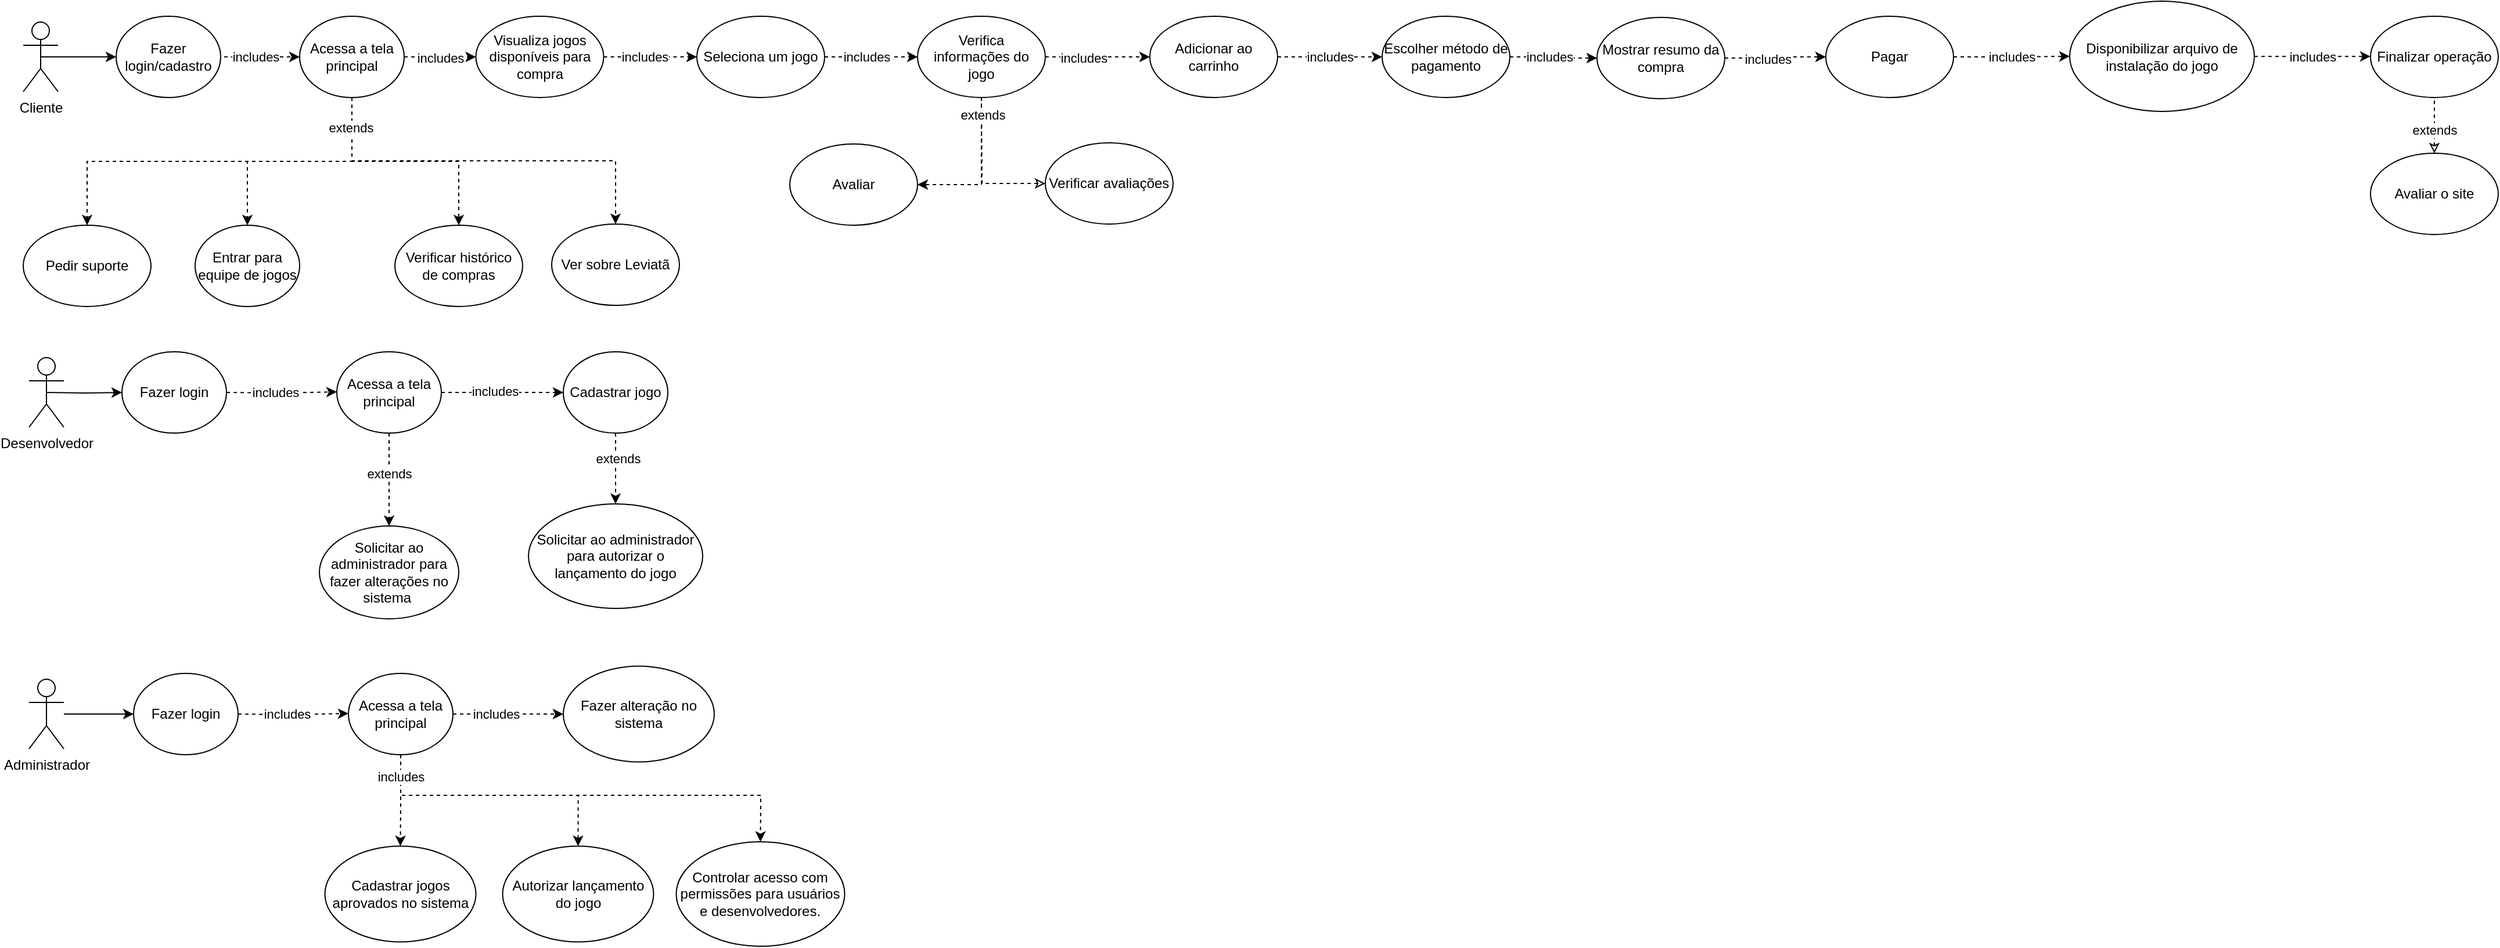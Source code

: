 <mxfile version="27.1.1">
  <diagram name="Página-1" id="Bsxxnvs8qtEZHKtKC8Yh">
    <mxGraphModel dx="1090" dy="581" grid="1" gridSize="10" guides="1" tooltips="1" connect="1" arrows="1" fold="1" page="1" pageScale="1" pageWidth="1169" pageHeight="827" math="0" shadow="0">
      <root>
        <mxCell id="0" />
        <mxCell id="1" parent="0" />
        <mxCell id="EpVNcyplSA3NN8GrZNjh-2" style="edgeStyle=orthogonalEdgeStyle;rounded=0;orthogonalLoop=1;jettySize=auto;html=1;exitX=0.5;exitY=0.5;exitDx=0;exitDy=0;exitPerimeter=0;dashed=1;" parent="1" source="KrUmVmu7B1nG0iVp00is-24" target="EpVNcyplSA3NN8GrZNjh-1" edge="1">
          <mxGeometry relative="1" as="geometry" />
        </mxCell>
        <mxCell id="KrUmVmu7B1nG0iVp00is-26" value="includes" style="edgeLabel;html=1;align=center;verticalAlign=middle;resizable=0;points=[];" parent="EpVNcyplSA3NN8GrZNjh-2" connectable="0" vertex="1">
          <mxGeometry x="0.417" y="-2" relative="1" as="geometry">
            <mxPoint x="-5" y="-2" as="offset" />
          </mxGeometry>
        </mxCell>
        <mxCell id="d0Vb6hVWw6ixuOEntkjy-2" value="Cliente" style="shape=umlActor;verticalLabelPosition=bottom;verticalAlign=top;html=1;outlineConnect=0;" parent="1" vertex="1">
          <mxGeometry x="38" y="35" width="30" height="60" as="geometry" />
        </mxCell>
        <mxCell id="rEEq0HjLZOkwawsSutK7-14" style="edgeStyle=orthogonalEdgeStyle;rounded=0;orthogonalLoop=1;jettySize=auto;html=1;entryX=0;entryY=0.5;entryDx=0;entryDy=0;" parent="1" source="d0Vb6hVWw6ixuOEntkjy-3" target="rEEq0HjLZOkwawsSutK7-11" edge="1">
          <mxGeometry relative="1" as="geometry" />
        </mxCell>
        <mxCell id="d0Vb6hVWw6ixuOEntkjy-3" value="Administrador" style="shape=umlActor;verticalLabelPosition=bottom;verticalAlign=top;html=1;outlineConnect=0;" parent="1" vertex="1">
          <mxGeometry x="43" y="601" width="30" height="60" as="geometry" />
        </mxCell>
        <mxCell id="d0Vb6hVWw6ixuOEntkjy-7" value="Desenvolvedor" style="shape=umlActor;verticalLabelPosition=bottom;verticalAlign=top;html=1;outlineConnect=0;" parent="1" vertex="1">
          <mxGeometry x="43" y="324" width="30" height="60" as="geometry" />
        </mxCell>
        <mxCell id="mZIfKQghD8mnKfqH-fNq-4" style="edgeStyle=orthogonalEdgeStyle;rounded=0;orthogonalLoop=1;jettySize=auto;html=1;entryX=0;entryY=0.5;entryDx=0;entryDy=0;dashed=1;" parent="1" source="EpVNcyplSA3NN8GrZNjh-1" target="mZIfKQghD8mnKfqH-fNq-3" edge="1">
          <mxGeometry relative="1" as="geometry" />
        </mxCell>
        <mxCell id="mZIfKQghD8mnKfqH-fNq-25" value="includes" style="edgeLabel;html=1;align=center;verticalAlign=middle;resizable=0;points=[];" parent="mZIfKQghD8mnKfqH-fNq-4" connectable="0" vertex="1">
          <mxGeometry x="-0.006" y="-1" relative="1" as="geometry">
            <mxPoint as="offset" />
          </mxGeometry>
        </mxCell>
        <mxCell id="2TN9v1s1748Gf6F8mhCl-3" style="edgeStyle=orthogonalEdgeStyle;rounded=0;orthogonalLoop=1;jettySize=auto;html=1;exitX=0.5;exitY=1;exitDx=0;exitDy=0;entryX=0.5;entryY=0;entryDx=0;entryDy=0;dashed=1;" edge="1" parent="1" source="EpVNcyplSA3NN8GrZNjh-1" target="2TN9v1s1748Gf6F8mhCl-1">
          <mxGeometry relative="1" as="geometry" />
        </mxCell>
        <mxCell id="2TN9v1s1748Gf6F8mhCl-4" style="edgeStyle=orthogonalEdgeStyle;rounded=0;orthogonalLoop=1;jettySize=auto;html=1;exitX=0.5;exitY=1;exitDx=0;exitDy=0;entryX=0.5;entryY=0;entryDx=0;entryDy=0;dashed=1;" edge="1" parent="1" source="EpVNcyplSA3NN8GrZNjh-1" target="2TN9v1s1748Gf6F8mhCl-2">
          <mxGeometry relative="1" as="geometry" />
        </mxCell>
        <mxCell id="2TN9v1s1748Gf6F8mhCl-5" style="edgeStyle=orthogonalEdgeStyle;rounded=0;orthogonalLoop=1;jettySize=auto;html=1;exitX=0.5;exitY=1;exitDx=0;exitDy=0;entryX=0.5;entryY=0;entryDx=0;entryDy=0;dashed=1;" edge="1" parent="1" source="EpVNcyplSA3NN8GrZNjh-1" target="KrUmVmu7B1nG0iVp00is-20">
          <mxGeometry relative="1" as="geometry" />
        </mxCell>
        <mxCell id="2TN9v1s1748Gf6F8mhCl-6" style="edgeStyle=orthogonalEdgeStyle;rounded=0;orthogonalLoop=1;jettySize=auto;html=1;exitX=0.5;exitY=1;exitDx=0;exitDy=0;entryX=0.5;entryY=0;entryDx=0;entryDy=0;dashed=1;" edge="1" parent="1" source="EpVNcyplSA3NN8GrZNjh-1" target="KrUmVmu7B1nG0iVp00is-18">
          <mxGeometry relative="1" as="geometry" />
        </mxCell>
        <mxCell id="2TN9v1s1748Gf6F8mhCl-7" value="extends" style="edgeLabel;html=1;align=center;verticalAlign=middle;resizable=0;points=[];" vertex="1" connectable="0" parent="2TN9v1s1748Gf6F8mhCl-6">
          <mxGeometry x="-0.743" y="-1" relative="1" as="geometry">
            <mxPoint as="offset" />
          </mxGeometry>
        </mxCell>
        <mxCell id="EpVNcyplSA3NN8GrZNjh-1" value="&lt;font style=&quot;vertical-align: inherit;&quot;&gt;&lt;font style=&quot;vertical-align: inherit;&quot;&gt;Acessa a tela principal&lt;/font&gt;&lt;/font&gt;" style="ellipse;whiteSpace=wrap;html=1;" parent="1" vertex="1">
          <mxGeometry x="276" y="30" width="90" height="70" as="geometry" />
        </mxCell>
        <mxCell id="mZIfKQghD8mnKfqH-fNq-6" style="edgeStyle=orthogonalEdgeStyle;rounded=0;orthogonalLoop=1;jettySize=auto;html=1;entryX=0;entryY=0.5;entryDx=0;entryDy=0;dashed=1;" parent="1" source="mZIfKQghD8mnKfqH-fNq-3" target="mZIfKQghD8mnKfqH-fNq-5" edge="1">
          <mxGeometry relative="1" as="geometry" />
        </mxCell>
        <mxCell id="mZIfKQghD8mnKfqH-fNq-28" value="includes" style="edgeLabel;html=1;align=center;verticalAlign=middle;resizable=0;points=[];" parent="mZIfKQghD8mnKfqH-fNq-6" connectable="0" vertex="1">
          <mxGeometry x="-0.125" relative="1" as="geometry">
            <mxPoint as="offset" />
          </mxGeometry>
        </mxCell>
        <mxCell id="mZIfKQghD8mnKfqH-fNq-3" value="&lt;font style=&quot;vertical-align: inherit;&quot;&gt;&lt;font style=&quot;vertical-align: inherit;&quot;&gt;&lt;font style=&quot;vertical-align: inherit;&quot;&gt;&lt;font style=&quot;vertical-align: inherit;&quot;&gt;Visualiza jogos disponíveis para compra&lt;/font&gt;&lt;/font&gt;&lt;/font&gt;&lt;/font&gt;" style="ellipse;whiteSpace=wrap;html=1;" parent="1" vertex="1">
          <mxGeometry x="427.75" y="30" width="110" height="70" as="geometry" />
        </mxCell>
        <mxCell id="mZIfKQghD8mnKfqH-fNq-8" style="edgeStyle=orthogonalEdgeStyle;rounded=0;orthogonalLoop=1;jettySize=auto;html=1;entryX=0;entryY=0.5;entryDx=0;entryDy=0;dashed=1;" parent="1" source="mZIfKQghD8mnKfqH-fNq-5" target="mZIfKQghD8mnKfqH-fNq-7" edge="1">
          <mxGeometry relative="1" as="geometry" />
        </mxCell>
        <mxCell id="KrUmVmu7B1nG0iVp00is-1" value="includes" style="edgeLabel;html=1;align=center;verticalAlign=middle;resizable=0;points=[];" parent="mZIfKQghD8mnKfqH-fNq-8" connectable="0" vertex="1">
          <mxGeometry x="-0.1" relative="1" as="geometry">
            <mxPoint as="offset" />
          </mxGeometry>
        </mxCell>
        <mxCell id="mZIfKQghD8mnKfqH-fNq-5" value="&lt;font style=&quot;vertical-align: inherit;&quot;&gt;&lt;font style=&quot;vertical-align: inherit;&quot;&gt;&lt;font style=&quot;vertical-align: inherit;&quot;&gt;&lt;font style=&quot;vertical-align: inherit;&quot;&gt;&lt;font style=&quot;vertical-align: inherit;&quot;&gt;&lt;font style=&quot;vertical-align: inherit;&quot;&gt;Seleciona um jogo&lt;/font&gt;&lt;/font&gt;&lt;/font&gt;&lt;/font&gt;&lt;/font&gt;&lt;/font&gt;" style="ellipse;whiteSpace=wrap;html=1;" parent="1" vertex="1">
          <mxGeometry x="618" y="30" width="110" height="70" as="geometry" />
        </mxCell>
        <mxCell id="mZIfKQghD8mnKfqH-fNq-10" style="edgeStyle=orthogonalEdgeStyle;rounded=0;orthogonalLoop=1;jettySize=auto;html=1;entryX=0;entryY=0.5;entryDx=0;entryDy=0;dashed=1;" parent="1" source="mZIfKQghD8mnKfqH-fNq-7" target="mZIfKQghD8mnKfqH-fNq-9" edge="1">
          <mxGeometry relative="1" as="geometry" />
        </mxCell>
        <mxCell id="KrUmVmu7B1nG0iVp00is-2" value="includes" style="edgeLabel;html=1;align=center;verticalAlign=middle;resizable=0;points=[];" parent="mZIfKQghD8mnKfqH-fNq-10" connectable="0" vertex="1">
          <mxGeometry x="-0.267" y="-1" relative="1" as="geometry">
            <mxPoint as="offset" />
          </mxGeometry>
        </mxCell>
        <mxCell id="2TN9v1s1748Gf6F8mhCl-13" style="edgeStyle=orthogonalEdgeStyle;rounded=0;orthogonalLoop=1;jettySize=auto;html=1;exitX=0.5;exitY=1;exitDx=0;exitDy=0;entryX=1;entryY=0.5;entryDx=0;entryDy=0;dashed=1;" edge="1" parent="1" source="mZIfKQghD8mnKfqH-fNq-7" target="2TN9v1s1748Gf6F8mhCl-12">
          <mxGeometry relative="1" as="geometry" />
        </mxCell>
        <mxCell id="mZIfKQghD8mnKfqH-fNq-7" value="&lt;font style=&quot;vertical-align: inherit;&quot;&gt;&lt;font style=&quot;vertical-align: inherit;&quot;&gt;&lt;font style=&quot;vertical-align: inherit;&quot;&gt;&lt;font style=&quot;vertical-align: inherit;&quot;&gt;Verifica informações do jogo&lt;/font&gt;&lt;/font&gt;&lt;/font&gt;&lt;/font&gt;" style="ellipse;whiteSpace=wrap;html=1;" parent="1" vertex="1">
          <mxGeometry x="808" y="30" width="110" height="70" as="geometry" />
        </mxCell>
        <mxCell id="mZIfKQghD8mnKfqH-fNq-12" style="edgeStyle=orthogonalEdgeStyle;rounded=0;orthogonalLoop=1;jettySize=auto;html=1;dashed=1;" parent="1" source="2TN9v1s1748Gf6F8mhCl-8" target="mZIfKQghD8mnKfqH-fNq-11" edge="1">
          <mxGeometry relative="1" as="geometry" />
        </mxCell>
        <mxCell id="2TN9v1s1748Gf6F8mhCl-11" value="includes" style="edgeLabel;html=1;align=center;verticalAlign=middle;resizable=0;points=[];" vertex="1" connectable="0" parent="mZIfKQghD8mnKfqH-fNq-12">
          <mxGeometry x="-0.167" y="-1" relative="1" as="geometry">
            <mxPoint as="offset" />
          </mxGeometry>
        </mxCell>
        <mxCell id="mZIfKQghD8mnKfqH-fNq-9" value="&lt;font style=&quot;vertical-align: inherit;&quot;&gt;&lt;font style=&quot;vertical-align: inherit;&quot;&gt;Adicionar ao carrinho&lt;/font&gt;&lt;/font&gt;" style="ellipse;whiteSpace=wrap;html=1;" parent="1" vertex="1">
          <mxGeometry x="1008" y="30" width="110" height="70" as="geometry" />
        </mxCell>
        <mxCell id="mZIfKQghD8mnKfqH-fNq-17" style="edgeStyle=orthogonalEdgeStyle;rounded=0;orthogonalLoop=1;jettySize=auto;html=1;entryX=0;entryY=0.5;entryDx=0;entryDy=0;dashed=1;" parent="1" source="mZIfKQghD8mnKfqH-fNq-11" target="mZIfKQghD8mnKfqH-fNq-16" edge="1">
          <mxGeometry relative="1" as="geometry" />
        </mxCell>
        <mxCell id="KrUmVmu7B1nG0iVp00is-4" value="includes" style="edgeLabel;html=1;align=center;verticalAlign=middle;resizable=0;points=[];" parent="mZIfKQghD8mnKfqH-fNq-17" connectable="0" vertex="1">
          <mxGeometry relative="1" as="geometry">
            <mxPoint as="offset" />
          </mxGeometry>
        </mxCell>
        <mxCell id="mZIfKQghD8mnKfqH-fNq-11" value="Pagar" style="ellipse;whiteSpace=wrap;html=1;" parent="1" vertex="1">
          <mxGeometry x="1590" y="30" width="110" height="70" as="geometry" />
        </mxCell>
        <mxCell id="mZIfKQghD8mnKfqH-fNq-16" value="&lt;div&gt;Disponibilizar arquivo de instalação do jogo&lt;/div&gt;" style="ellipse;whiteSpace=wrap;html=1;" parent="1" vertex="1">
          <mxGeometry x="1800" y="17" width="159" height="95" as="geometry" />
        </mxCell>
        <mxCell id="mZIfKQghD8mnKfqH-fNq-19" style="edgeStyle=orthogonalEdgeStyle;rounded=0;orthogonalLoop=1;jettySize=auto;html=1;dashed=1;startArrow=classic;startFill=0;endArrow=none;endFill=1;" parent="1" source="mZIfKQghD8mnKfqH-fNq-18" edge="1">
          <mxGeometry relative="1" as="geometry">
            <mxPoint x="863" y="105.0" as="targetPoint" />
          </mxGeometry>
        </mxCell>
        <mxCell id="2TN9v1s1748Gf6F8mhCl-14" value="extends" style="edgeLabel;html=1;align=center;verticalAlign=middle;resizable=0;points=[];" vertex="1" connectable="0" parent="mZIfKQghD8mnKfqH-fNq-19">
          <mxGeometry x="0.85" y="-1" relative="1" as="geometry">
            <mxPoint as="offset" />
          </mxGeometry>
        </mxCell>
        <mxCell id="mZIfKQghD8mnKfqH-fNq-18" value="&lt;font style=&quot;vertical-align: inherit;&quot;&gt;&lt;font style=&quot;vertical-align: inherit;&quot;&gt;&lt;font style=&quot;vertical-align: inherit;&quot;&gt;&lt;font style=&quot;vertical-align: inherit;&quot;&gt;Verificar avaliações&lt;/font&gt;&lt;/font&gt;&lt;/font&gt;&lt;/font&gt;" style="ellipse;whiteSpace=wrap;html=1;" parent="1" vertex="1">
          <mxGeometry x="918" y="139" width="110" height="70" as="geometry" />
        </mxCell>
        <mxCell id="mZIfKQghD8mnKfqH-fNq-22" style="edgeStyle=orthogonalEdgeStyle;rounded=0;orthogonalLoop=1;jettySize=auto;html=1;jumpStyle=none;dashed=1;endArrow=none;startFill=0;startArrow=classic;entryX=0.5;entryY=1;entryDx=0;entryDy=0;endFill=1;" parent="1" source="mZIfKQghD8mnKfqH-fNq-24" edge="1">
          <mxGeometry relative="1" as="geometry">
            <mxPoint x="2114" y="100" as="targetPoint" />
          </mxGeometry>
        </mxCell>
        <mxCell id="mZIfKQghD8mnKfqH-fNq-23" value="extends" style="edgeLabel;html=1;align=center;verticalAlign=middle;resizable=0;points=[];" parent="mZIfKQghD8mnKfqH-fNq-22" connectable="0" vertex="1">
          <mxGeometry x="-0.161" relative="1" as="geometry">
            <mxPoint as="offset" />
          </mxGeometry>
        </mxCell>
        <mxCell id="mZIfKQghD8mnKfqH-fNq-24" value="Avaliar o site" style="ellipse;whiteSpace=wrap;html=1;" parent="1" vertex="1">
          <mxGeometry x="2059" y="148" width="110" height="70" as="geometry" />
        </mxCell>
        <mxCell id="KrUmVmu7B1nG0iVp00is-5" value="" style="edgeStyle=orthogonalEdgeStyle;rounded=0;orthogonalLoop=1;jettySize=auto;html=1;dashed=1;" parent="1" source="mZIfKQghD8mnKfqH-fNq-9" target="mZIfKQghD8mnKfqH-fNq-13" edge="1">
          <mxGeometry relative="1" as="geometry">
            <mxPoint x="1118" y="65" as="sourcePoint" />
            <mxPoint x="1348" y="65" as="targetPoint" />
          </mxGeometry>
        </mxCell>
        <mxCell id="KrUmVmu7B1nG0iVp00is-6" value="includes" style="edgeLabel;html=1;align=center;verticalAlign=middle;resizable=0;points=[];" parent="KrUmVmu7B1nG0iVp00is-5" connectable="0" vertex="1">
          <mxGeometry relative="1" as="geometry">
            <mxPoint as="offset" />
          </mxGeometry>
        </mxCell>
        <mxCell id="mZIfKQghD8mnKfqH-fNq-13" value="Escolher método de pagamento" style="ellipse;whiteSpace=wrap;html=1;" parent="1" vertex="1">
          <mxGeometry x="1208" y="30" width="110" height="70" as="geometry" />
        </mxCell>
        <mxCell id="KrUmVmu7B1nG0iVp00is-8" value="Finalizar operação" style="ellipse;whiteSpace=wrap;html=1;" parent="1" vertex="1">
          <mxGeometry x="2059" y="30" width="110" height="70" as="geometry" />
        </mxCell>
        <mxCell id="KrUmVmu7B1nG0iVp00is-9" style="edgeStyle=orthogonalEdgeStyle;rounded=0;orthogonalLoop=1;jettySize=auto;html=1;entryX=0;entryY=0.5;entryDx=0;entryDy=0;dashed=1;" parent="1" edge="1">
          <mxGeometry relative="1" as="geometry">
            <mxPoint x="1959" y="64.58" as="sourcePoint" />
            <mxPoint x="2059" y="64.58" as="targetPoint" />
          </mxGeometry>
        </mxCell>
        <mxCell id="KrUmVmu7B1nG0iVp00is-10" value="includes" style="edgeLabel;html=1;align=center;verticalAlign=middle;resizable=0;points=[];" parent="KrUmVmu7B1nG0iVp00is-9" connectable="0" vertex="1">
          <mxGeometry relative="1" as="geometry">
            <mxPoint as="offset" />
          </mxGeometry>
        </mxCell>
        <mxCell id="zKj5nAP1LcKZkt2nUuu8-2" style="edgeStyle=orthogonalEdgeStyle;rounded=0;orthogonalLoop=1;jettySize=auto;html=1;exitX=1;exitY=0.5;exitDx=0;exitDy=0;entryX=0;entryY=0.5;entryDx=0;entryDy=0;dashed=1;" parent="1" source="KrUmVmu7B1nG0iVp00is-12" target="zKj5nAP1LcKZkt2nUuu8-1" edge="1">
          <mxGeometry relative="1" as="geometry" />
        </mxCell>
        <mxCell id="zKj5nAP1LcKZkt2nUuu8-3" value="includes" style="edgeLabel;html=1;align=center;verticalAlign=middle;resizable=0;points=[];" parent="zKj5nAP1LcKZkt2nUuu8-2" connectable="0" vertex="1">
          <mxGeometry x="-0.124" y="1" relative="1" as="geometry">
            <mxPoint as="offset" />
          </mxGeometry>
        </mxCell>
        <mxCell id="zKj5nAP1LcKZkt2nUuu8-6" style="edgeStyle=orthogonalEdgeStyle;rounded=0;orthogonalLoop=1;jettySize=auto;html=1;exitX=0.5;exitY=1;exitDx=0;exitDy=0;dashed=1;" parent="1" source="KrUmVmu7B1nG0iVp00is-12" target="KrUmVmu7B1nG0iVp00is-15" edge="1">
          <mxGeometry relative="1" as="geometry" />
        </mxCell>
        <mxCell id="zKj5nAP1LcKZkt2nUuu8-7" value="extends" style="edgeLabel;html=1;align=center;verticalAlign=middle;resizable=0;points=[];" parent="zKj5nAP1LcKZkt2nUuu8-6" connectable="0" vertex="1">
          <mxGeometry x="-0.125" relative="1" as="geometry">
            <mxPoint as="offset" />
          </mxGeometry>
        </mxCell>
        <mxCell id="KrUmVmu7B1nG0iVp00is-12" value="&lt;font style=&quot;vertical-align: inherit;&quot;&gt;&lt;font style=&quot;vertical-align: inherit;&quot;&gt;Acessa a tela principal&lt;/font&gt;&lt;/font&gt;" style="ellipse;whiteSpace=wrap;html=1;" parent="1" vertex="1">
          <mxGeometry x="308" y="319" width="90" height="70" as="geometry" />
        </mxCell>
        <mxCell id="KrUmVmu7B1nG0iVp00is-15" value="&lt;font style=&quot;vertical-align: inherit;&quot;&gt;&lt;font style=&quot;vertical-align: inherit;&quot;&gt;Solicitar ao administrador para fazer alterações no sistema&amp;nbsp;&lt;/font&gt;&lt;/font&gt;" style="ellipse;whiteSpace=wrap;html=1;" parent="1" vertex="1">
          <mxGeometry x="293" y="469" width="120" height="80" as="geometry" />
        </mxCell>
        <mxCell id="KrUmVmu7B1nG0iVp00is-18" value="&lt;font style=&quot;vertical-align: inherit;&quot;&gt;&lt;font style=&quot;vertical-align: inherit;&quot;&gt;&lt;font style=&quot;vertical-align: inherit;&quot;&gt;&lt;font style=&quot;vertical-align: inherit;&quot;&gt;Verificar histórico de compras&lt;/font&gt;&lt;/font&gt;&lt;/font&gt;&lt;/font&gt;" style="ellipse;whiteSpace=wrap;html=1;" parent="1" vertex="1">
          <mxGeometry x="358" y="210" width="110" height="70" as="geometry" />
        </mxCell>
        <mxCell id="KrUmVmu7B1nG0iVp00is-20" value="Entrar para equipe de jogos" style="ellipse;whiteSpace=wrap;html=1;" parent="1" vertex="1">
          <mxGeometry x="186" y="210" width="90" height="70" as="geometry" />
        </mxCell>
        <mxCell id="KrUmVmu7B1nG0iVp00is-25" value="" style="edgeStyle=orthogonalEdgeStyle;rounded=0;orthogonalLoop=1;jettySize=auto;html=1;exitX=0.5;exitY=0.5;exitDx=0;exitDy=0;exitPerimeter=0;" parent="1" source="d0Vb6hVWw6ixuOEntkjy-2" target="KrUmVmu7B1nG0iVp00is-24" edge="1">
          <mxGeometry relative="1" as="geometry">
            <mxPoint x="53" y="65" as="sourcePoint" />
            <mxPoint x="258" y="65" as="targetPoint" />
          </mxGeometry>
        </mxCell>
        <mxCell id="KrUmVmu7B1nG0iVp00is-24" value="Fazer login/cadastro" style="ellipse;whiteSpace=wrap;html=1;" parent="1" vertex="1">
          <mxGeometry x="118" y="30" width="90" height="70" as="geometry" />
        </mxCell>
        <mxCell id="KrUmVmu7B1nG0iVp00is-27" value="&lt;font style=&quot;vertical-align: inherit;&quot;&gt;&lt;font style=&quot;vertical-align: inherit;&quot;&gt;Solicitar ao administrador para autorizar o lançamento do jogo&lt;/font&gt;&lt;/font&gt;" style="ellipse;whiteSpace=wrap;html=1;" parent="1" vertex="1">
          <mxGeometry x="473" y="450" width="150" height="90" as="geometry" />
        </mxCell>
        <mxCell id="rEEq0HjLZOkwawsSutK7-1" value="&lt;div&gt;Cadastrar jogos aprovados no sistema&lt;/div&gt;" style="ellipse;whiteSpace=wrap;html=1;" parent="1" vertex="1">
          <mxGeometry x="297.75" y="744.75" width="130" height="82.5" as="geometry" />
        </mxCell>
        <mxCell id="rEEq0HjLZOkwawsSutK7-2" value="&lt;div&gt;Autorizar lançamento do jogo&lt;/div&gt;" style="ellipse;whiteSpace=wrap;html=1;" parent="1" vertex="1">
          <mxGeometry x="450.75" y="744.75" width="130" height="82.5" as="geometry" />
        </mxCell>
        <mxCell id="rEEq0HjLZOkwawsSutK7-3" value="&lt;div&gt;Fazer alteração no sistema&lt;/div&gt;" style="ellipse;whiteSpace=wrap;html=1;" parent="1" vertex="1">
          <mxGeometry x="503" y="589.75" width="130" height="82.5" as="geometry" />
        </mxCell>
        <mxCell id="rEEq0HjLZOkwawsSutK7-4" value="&lt;div&gt;Controlar acesso com permissões para usuários e desenvolvedores.&lt;/div&gt;" style="ellipse;whiteSpace=wrap;html=1;" parent="1" vertex="1">
          <mxGeometry x="600.25" y="741" width="145" height="90" as="geometry" />
        </mxCell>
        <mxCell id="rEEq0HjLZOkwawsSutK7-6" value="" style="edgeStyle=orthogonalEdgeStyle;rounded=0;orthogonalLoop=1;jettySize=auto;html=1;exitX=0.5;exitY=0.5;exitDx=0;exitDy=0;exitPerimeter=0;" parent="1" target="rEEq0HjLZOkwawsSutK7-5" edge="1">
          <mxGeometry relative="1" as="geometry">
            <mxPoint x="58" y="354" as="sourcePoint" />
            <mxPoint x="258" y="354" as="targetPoint" />
          </mxGeometry>
        </mxCell>
        <mxCell id="rEEq0HjLZOkwawsSutK7-5" value="Fazer login" style="ellipse;whiteSpace=wrap;html=1;" parent="1" vertex="1">
          <mxGeometry x="123" y="319" width="90" height="70" as="geometry" />
        </mxCell>
        <mxCell id="rEEq0HjLZOkwawsSutK7-7" style="edgeStyle=orthogonalEdgeStyle;rounded=0;orthogonalLoop=1;jettySize=auto;html=1;dashed=1;" parent="1" edge="1">
          <mxGeometry relative="1" as="geometry">
            <mxPoint x="213" y="354" as="sourcePoint" />
            <mxPoint x="308" y="353.5" as="targetPoint" />
          </mxGeometry>
        </mxCell>
        <mxCell id="rEEq0HjLZOkwawsSutK7-8" value="includes" style="edgeLabel;html=1;align=center;verticalAlign=middle;resizable=0;points=[];" parent="rEEq0HjLZOkwawsSutK7-7" connectable="0" vertex="1">
          <mxGeometry x="0.417" y="-2" relative="1" as="geometry">
            <mxPoint x="-25" y="-2" as="offset" />
          </mxGeometry>
        </mxCell>
        <mxCell id="rEEq0HjLZOkwawsSutK7-15" style="edgeStyle=orthogonalEdgeStyle;rounded=0;orthogonalLoop=1;jettySize=auto;html=1;exitX=1;exitY=0.5;exitDx=0;exitDy=0;entryX=0;entryY=0.5;entryDx=0;entryDy=0;dashed=1;" parent="1" source="rEEq0HjLZOkwawsSutK7-10" target="rEEq0HjLZOkwawsSutK7-3" edge="1">
          <mxGeometry relative="1" as="geometry" />
        </mxCell>
        <mxCell id="rEEq0HjLZOkwawsSutK7-20" value="includes" style="edgeLabel;html=1;align=center;verticalAlign=middle;resizable=0;points=[];" parent="rEEq0HjLZOkwawsSutK7-15" connectable="0" vertex="1">
          <mxGeometry x="-0.158" y="-2" relative="1" as="geometry">
            <mxPoint x="-3" y="-2" as="offset" />
          </mxGeometry>
        </mxCell>
        <mxCell id="rEEq0HjLZOkwawsSutK7-16" style="edgeStyle=orthogonalEdgeStyle;rounded=0;orthogonalLoop=1;jettySize=auto;html=1;entryX=0.5;entryY=0;entryDx=0;entryDy=0;dashed=1;" parent="1" source="rEEq0HjLZOkwawsSutK7-10" target="rEEq0HjLZOkwawsSutK7-1" edge="1">
          <mxGeometry relative="1" as="geometry" />
        </mxCell>
        <mxCell id="rEEq0HjLZOkwawsSutK7-17" style="edgeStyle=orthogonalEdgeStyle;rounded=0;orthogonalLoop=1;jettySize=auto;html=1;exitX=0.5;exitY=1;exitDx=0;exitDy=0;entryX=0.5;entryY=0;entryDx=0;entryDy=0;dashed=1;" parent="1" source="rEEq0HjLZOkwawsSutK7-10" target="rEEq0HjLZOkwawsSutK7-2" edge="1">
          <mxGeometry relative="1" as="geometry">
            <Array as="points">
              <mxPoint x="363" y="701" />
              <mxPoint x="516" y="701" />
            </Array>
          </mxGeometry>
        </mxCell>
        <mxCell id="rEEq0HjLZOkwawsSutK7-18" style="edgeStyle=orthogonalEdgeStyle;rounded=0;orthogonalLoop=1;jettySize=auto;html=1;exitX=0.5;exitY=1;exitDx=0;exitDy=0;dashed=1;" parent="1" source="rEEq0HjLZOkwawsSutK7-10" target="rEEq0HjLZOkwawsSutK7-4" edge="1">
          <mxGeometry relative="1" as="geometry">
            <Array as="points">
              <mxPoint x="363" y="701" />
              <mxPoint x="673" y="701" />
            </Array>
          </mxGeometry>
        </mxCell>
        <mxCell id="rEEq0HjLZOkwawsSutK7-19" value="includes" style="edgeLabel;html=1;align=center;verticalAlign=middle;resizable=0;points=[];" parent="rEEq0HjLZOkwawsSutK7-18" connectable="0" vertex="1">
          <mxGeometry x="-0.901" relative="1" as="geometry">
            <mxPoint as="offset" />
          </mxGeometry>
        </mxCell>
        <mxCell id="rEEq0HjLZOkwawsSutK7-10" value="&lt;font style=&quot;vertical-align: inherit;&quot;&gt;&lt;font style=&quot;vertical-align: inherit;&quot;&gt;Acessa a tela principal&lt;/font&gt;&lt;/font&gt;" style="ellipse;whiteSpace=wrap;html=1;" parent="1" vertex="1">
          <mxGeometry x="318" y="596" width="90" height="70" as="geometry" />
        </mxCell>
        <mxCell id="rEEq0HjLZOkwawsSutK7-11" value="Fazer login" style="ellipse;whiteSpace=wrap;html=1;" parent="1" vertex="1">
          <mxGeometry x="133" y="596" width="90" height="70" as="geometry" />
        </mxCell>
        <mxCell id="rEEq0HjLZOkwawsSutK7-12" style="edgeStyle=orthogonalEdgeStyle;rounded=0;orthogonalLoop=1;jettySize=auto;html=1;dashed=1;" parent="1" edge="1">
          <mxGeometry relative="1" as="geometry">
            <mxPoint x="223" y="631" as="sourcePoint" />
            <mxPoint x="318" y="630.5" as="targetPoint" />
          </mxGeometry>
        </mxCell>
        <mxCell id="rEEq0HjLZOkwawsSutK7-13" value="includes" style="edgeLabel;html=1;align=center;verticalAlign=middle;resizable=0;points=[];" parent="rEEq0HjLZOkwawsSutK7-12" connectable="0" vertex="1">
          <mxGeometry x="0.417" y="-2" relative="1" as="geometry">
            <mxPoint x="-25" y="-2" as="offset" />
          </mxGeometry>
        </mxCell>
        <mxCell id="zKj5nAP1LcKZkt2nUuu8-4" style="edgeStyle=orthogonalEdgeStyle;rounded=0;orthogonalLoop=1;jettySize=auto;html=1;exitX=0.5;exitY=1;exitDx=0;exitDy=0;entryX=0.5;entryY=0;entryDx=0;entryDy=0;dashed=1;" parent="1" source="zKj5nAP1LcKZkt2nUuu8-1" target="KrUmVmu7B1nG0iVp00is-27" edge="1">
          <mxGeometry relative="1" as="geometry" />
        </mxCell>
        <mxCell id="zKj5nAP1LcKZkt2nUuu8-5" value="extends" style="edgeLabel;html=1;align=center;verticalAlign=middle;resizable=0;points=[];" parent="zKj5nAP1LcKZkt2nUuu8-4" connectable="0" vertex="1">
          <mxGeometry x="-0.279" y="2" relative="1" as="geometry">
            <mxPoint as="offset" />
          </mxGeometry>
        </mxCell>
        <mxCell id="zKj5nAP1LcKZkt2nUuu8-1" value="&lt;font style=&quot;vertical-align: inherit;&quot;&gt;&lt;font style=&quot;vertical-align: inherit;&quot;&gt;Cadastrar jogo&lt;/font&gt;&lt;/font&gt;" style="ellipse;whiteSpace=wrap;html=1;" parent="1" vertex="1">
          <mxGeometry x="503" y="319" width="90" height="70" as="geometry" />
        </mxCell>
        <mxCell id="2TN9v1s1748Gf6F8mhCl-1" value="&lt;font style=&quot;vertical-align: inherit;&quot;&gt;&lt;font style=&quot;vertical-align: inherit;&quot;&gt;&lt;font style=&quot;vertical-align: inherit;&quot;&gt;&lt;font style=&quot;vertical-align: inherit;&quot;&gt;Ver sobre Leviatã&lt;/font&gt;&lt;/font&gt;&lt;/font&gt;&lt;/font&gt;" style="ellipse;whiteSpace=wrap;html=1;" vertex="1" parent="1">
          <mxGeometry x="493" y="209" width="110" height="70" as="geometry" />
        </mxCell>
        <mxCell id="2TN9v1s1748Gf6F8mhCl-2" value="Pedir suporte" style="ellipse;whiteSpace=wrap;html=1;" vertex="1" parent="1">
          <mxGeometry x="38" y="210" width="110" height="70" as="geometry" />
        </mxCell>
        <mxCell id="2TN9v1s1748Gf6F8mhCl-9" value="" style="edgeStyle=orthogonalEdgeStyle;rounded=0;orthogonalLoop=1;jettySize=auto;html=1;dashed=1;" edge="1" parent="1" source="mZIfKQghD8mnKfqH-fNq-13" target="2TN9v1s1748Gf6F8mhCl-8">
          <mxGeometry relative="1" as="geometry">
            <mxPoint x="1318" y="65" as="sourcePoint" />
            <mxPoint x="1520" y="65" as="targetPoint" />
          </mxGeometry>
        </mxCell>
        <mxCell id="2TN9v1s1748Gf6F8mhCl-10" value="includes" style="edgeLabel;html=1;align=center;verticalAlign=middle;resizable=0;points=[];" connectable="0" vertex="1" parent="2TN9v1s1748Gf6F8mhCl-9">
          <mxGeometry x="-0.117" relative="1" as="geometry">
            <mxPoint as="offset" />
          </mxGeometry>
        </mxCell>
        <mxCell id="2TN9v1s1748Gf6F8mhCl-8" value="Mostrar resumo da compra" style="ellipse;whiteSpace=wrap;html=1;" vertex="1" parent="1">
          <mxGeometry x="1393" y="31" width="110" height="70" as="geometry" />
        </mxCell>
        <mxCell id="2TN9v1s1748Gf6F8mhCl-12" value="&lt;font style=&quot;vertical-align: inherit;&quot;&gt;&lt;font style=&quot;vertical-align: inherit;&quot;&gt;&lt;font style=&quot;vertical-align: inherit;&quot;&gt;&lt;font style=&quot;vertical-align: inherit;&quot;&gt;Avaliar&lt;/font&gt;&lt;/font&gt;&lt;/font&gt;&lt;/font&gt;" style="ellipse;whiteSpace=wrap;html=1;" vertex="1" parent="1">
          <mxGeometry x="698" y="140" width="110" height="70" as="geometry" />
        </mxCell>
      </root>
    </mxGraphModel>
  </diagram>
</mxfile>
